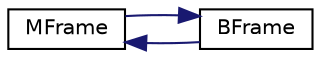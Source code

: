 digraph "Graphical Class Hierarchy"
{
 // LATEX_PDF_SIZE
  edge [fontname="Helvetica",fontsize="10",labelfontname="Helvetica",labelfontsize="10"];
  node [fontname="Helvetica",fontsize="10",shape=record];
  rankdir="LR";
  Node1 [label="wxFrame",height=0.2,width=0.4,color="grey75", fillcolor="white", style="filled",tooltip=" "];
  Node1 -> Node0 [dir="back",color="midnightblue",fontsize="10",style="solid",fontname="Helvetica"];
  Node0 [label="BFrame",height=0.2,width=0.4,color="black", fillcolor="white", style="filled",URL="$classBFrame.html",tooltip="Class BFrame."];
  Node0 -> Node1 [dir="back",color="midnightblue",fontsize="10",style="solid",fontname="Helvetica"];
  Node1 [label="MFrame",height=0.2,width=0.4,color="black", fillcolor="white", style="filled",URL="$classMFrame.html",tooltip="Class inheriting from wxBuilder's generated frame."];
}
